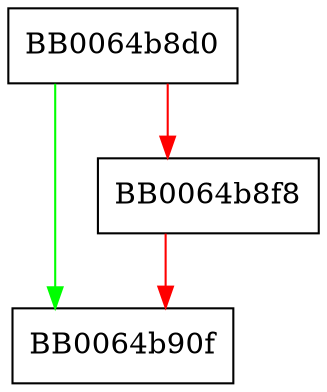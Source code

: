 digraph OSSL_STORE_SEARCH_by_alias {
  node [shape="box"];
  graph [splines=ortho];
  BB0064b8d0 -> BB0064b90f [color="green"];
  BB0064b8d0 -> BB0064b8f8 [color="red"];
  BB0064b8f8 -> BB0064b90f [color="red"];
}
